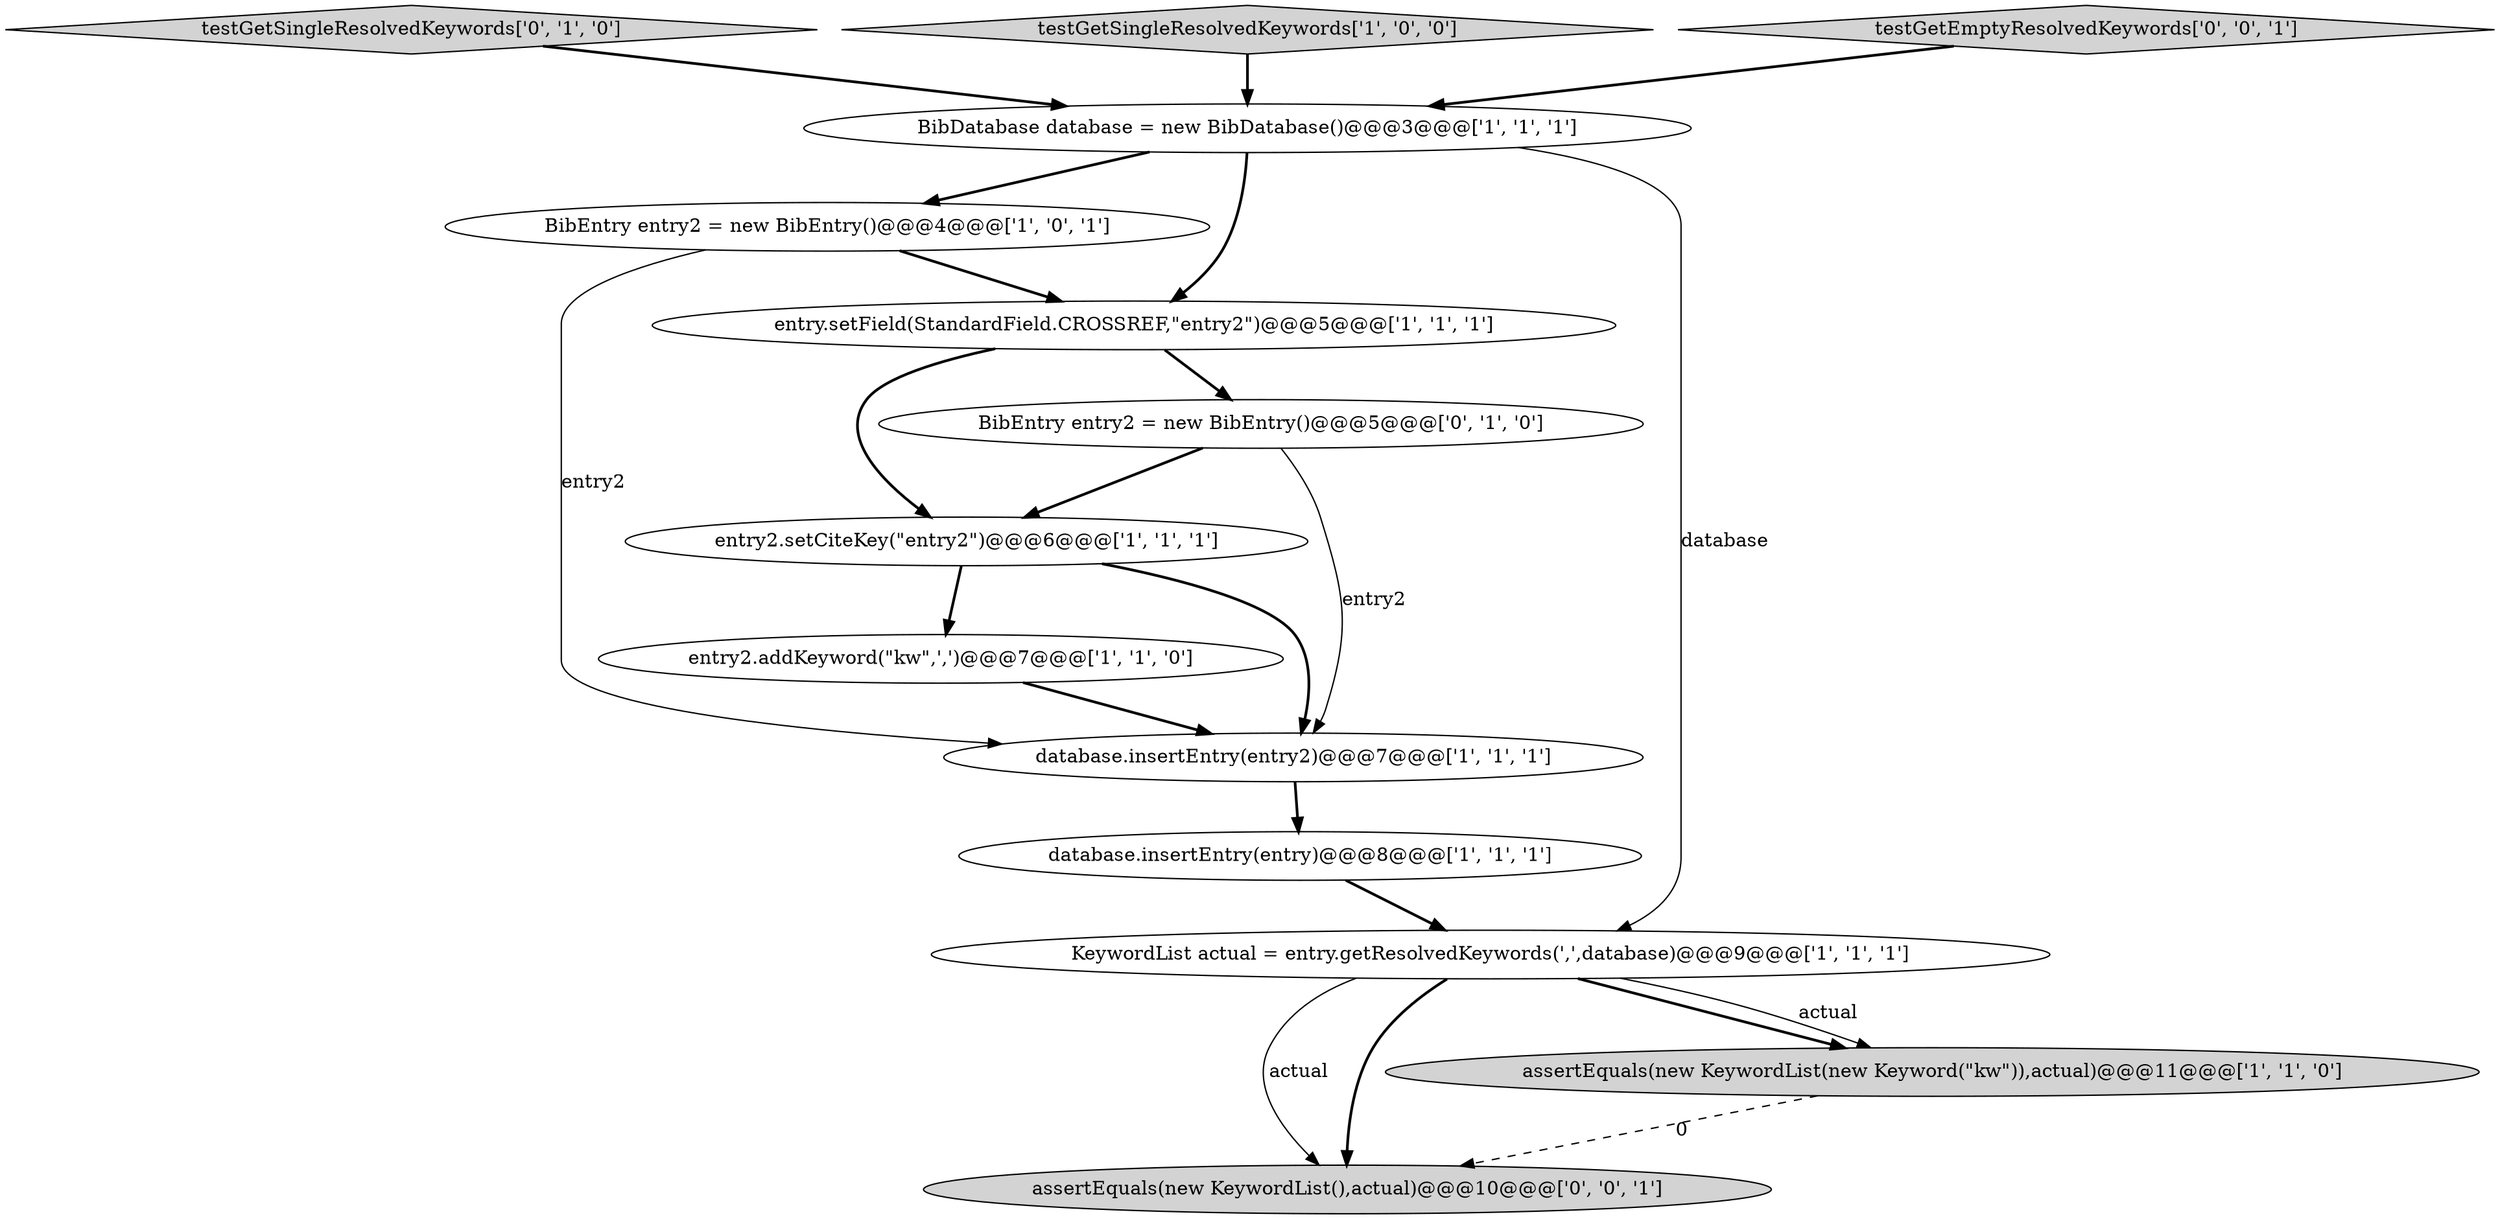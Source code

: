 digraph {
6 [style = filled, label = "database.insertEntry(entry)@@@8@@@['1', '1', '1']", fillcolor = white, shape = ellipse image = "AAA0AAABBB1BBB"];
13 [style = filled, label = "assertEquals(new KeywordList(),actual)@@@10@@@['0', '0', '1']", fillcolor = lightgray, shape = ellipse image = "AAA0AAABBB3BBB"];
0 [style = filled, label = "BibEntry entry2 = new BibEntry()@@@4@@@['1', '0', '1']", fillcolor = white, shape = ellipse image = "AAA0AAABBB1BBB"];
5 [style = filled, label = "entry.setField(StandardField.CROSSREF,\"entry2\")@@@5@@@['1', '1', '1']", fillcolor = white, shape = ellipse image = "AAA0AAABBB1BBB"];
3 [style = filled, label = "KeywordList actual = entry.getResolvedKeywords(',',database)@@@9@@@['1', '1', '1']", fillcolor = white, shape = ellipse image = "AAA0AAABBB1BBB"];
8 [style = filled, label = "entry2.setCiteKey(\"entry2\")@@@6@@@['1', '1', '1']", fillcolor = white, shape = ellipse image = "AAA0AAABBB1BBB"];
9 [style = filled, label = "database.insertEntry(entry2)@@@7@@@['1', '1', '1']", fillcolor = white, shape = ellipse image = "AAA0AAABBB1BBB"];
1 [style = filled, label = "BibDatabase database = new BibDatabase()@@@3@@@['1', '1', '1']", fillcolor = white, shape = ellipse image = "AAA0AAABBB1BBB"];
10 [style = filled, label = "testGetSingleResolvedKeywords['0', '1', '0']", fillcolor = lightgray, shape = diamond image = "AAA0AAABBB2BBB"];
11 [style = filled, label = "BibEntry entry2 = new BibEntry()@@@5@@@['0', '1', '0']", fillcolor = white, shape = ellipse image = "AAA1AAABBB2BBB"];
7 [style = filled, label = "entry2.addKeyword(\"kw\",',')@@@7@@@['1', '1', '0']", fillcolor = white, shape = ellipse image = "AAA0AAABBB1BBB"];
4 [style = filled, label = "testGetSingleResolvedKeywords['1', '0', '0']", fillcolor = lightgray, shape = diamond image = "AAA0AAABBB1BBB"];
12 [style = filled, label = "testGetEmptyResolvedKeywords['0', '0', '1']", fillcolor = lightgray, shape = diamond image = "AAA0AAABBB3BBB"];
2 [style = filled, label = "assertEquals(new KeywordList(new Keyword(\"kw\")),actual)@@@11@@@['1', '1', '0']", fillcolor = lightgray, shape = ellipse image = "AAA0AAABBB1BBB"];
11->9 [style = solid, label="entry2"];
5->8 [style = bold, label=""];
8->9 [style = bold, label=""];
0->9 [style = solid, label="entry2"];
3->13 [style = solid, label="actual"];
3->2 [style = bold, label=""];
7->9 [style = bold, label=""];
12->1 [style = bold, label=""];
3->13 [style = bold, label=""];
4->1 [style = bold, label=""];
9->6 [style = bold, label=""];
1->3 [style = solid, label="database"];
10->1 [style = bold, label=""];
3->2 [style = solid, label="actual"];
5->11 [style = bold, label=""];
11->8 [style = bold, label=""];
6->3 [style = bold, label=""];
8->7 [style = bold, label=""];
0->5 [style = bold, label=""];
2->13 [style = dashed, label="0"];
1->0 [style = bold, label=""];
1->5 [style = bold, label=""];
}
